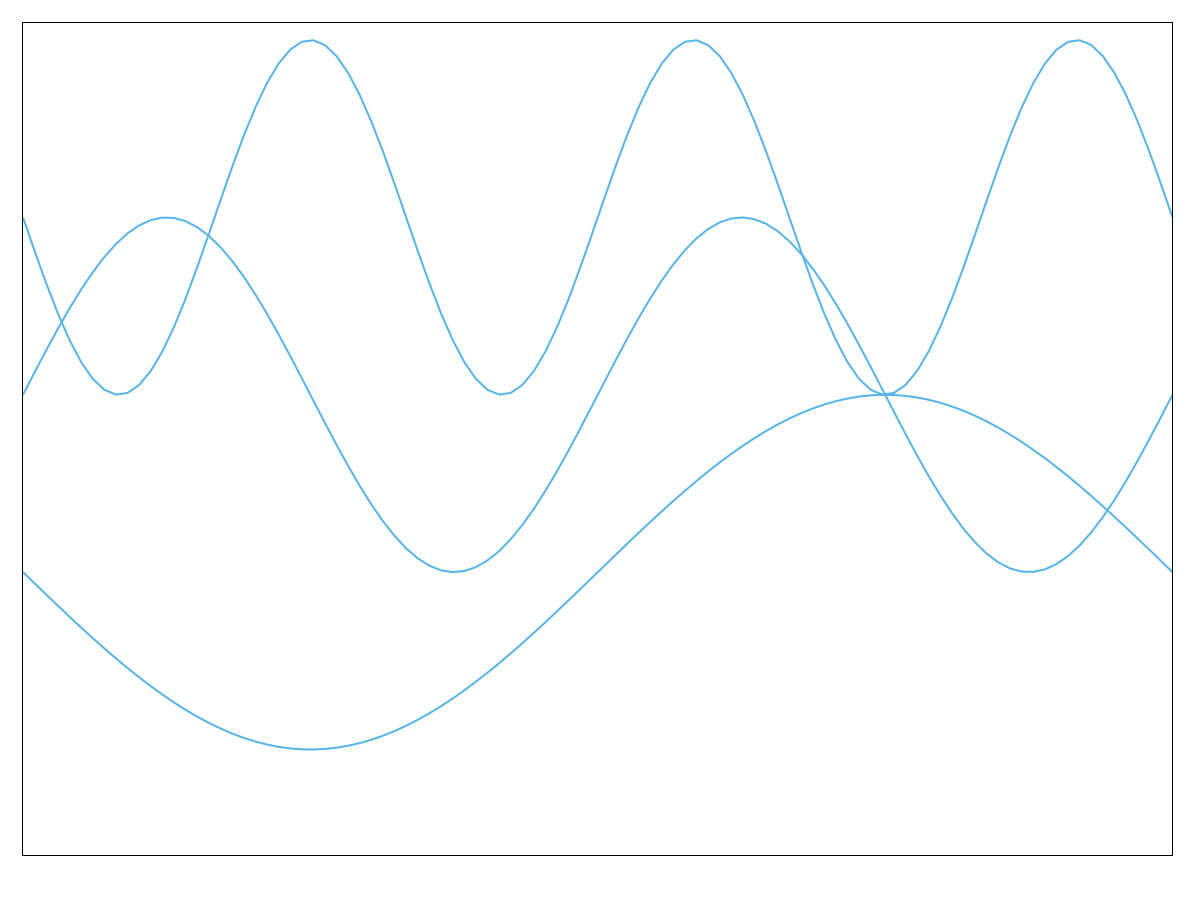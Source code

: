 set size 1,1
set xrange[-pi:pi]
set yrange[-1.6:3.1]
unset key
#unset ytics
set xtics 0,0,0
set ytics 0,0,0
set tics font "Sans, 16"
plot sin(x) lt 1 lc 3 lw 2, sin(2*x) + 1.0 lt 1 lc 3 lw 2, sin(3*x) + 2.0 lt 1 lc 3 lw 2
pause(-1)
replot sin(0.5*x) - 0.5 lt 2 lc 4 lw 2, sin(1.5*x) + 0.5 lt 2 lc 4 lw 2, sin(2.5*x) + 1.5 lt 2 lc 4 lw 2
pause(-1)
